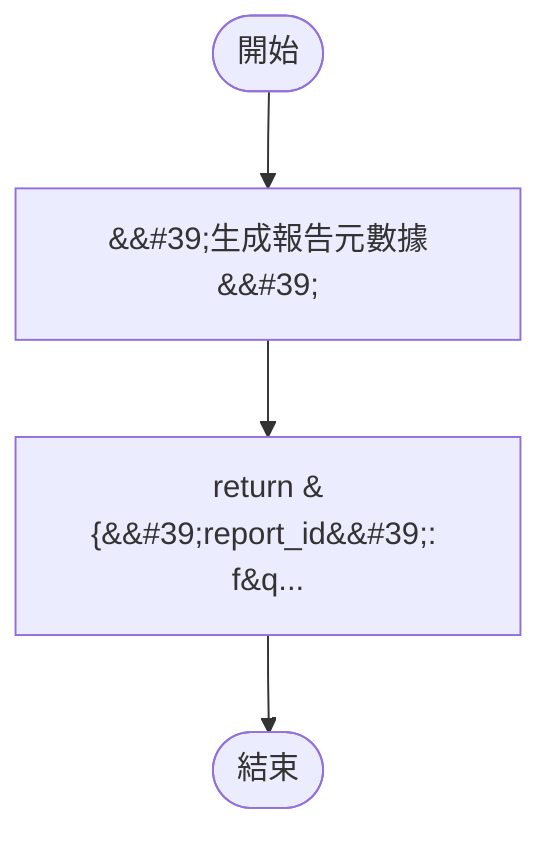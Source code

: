 flowchart TB
    n1([開始])
    n2([結束])
    n3[&amp;&#35;39;生成報告元數據&amp;&#35;39;]
    n4[return &#123;&amp;&#35;39;report_id&amp;&#35;39;: f&amp;q...]
    n1 --> n3
    n3 --> n4
    n4 --> n2